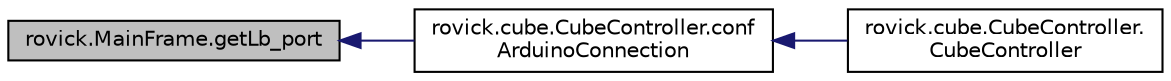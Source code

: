digraph "rovick.MainFrame.getLb_port"
{
  edge [fontname="Helvetica",fontsize="10",labelfontname="Helvetica",labelfontsize="10"];
  node [fontname="Helvetica",fontsize="10",shape=record];
  rankdir="LR";
  Node9 [label="rovick.MainFrame.getLb_port",height=0.2,width=0.4,color="black", fillcolor="grey75", style="filled", fontcolor="black"];
  Node9 -> Node10 [dir="back",color="midnightblue",fontsize="10",style="solid",fontname="Helvetica"];
  Node10 [label="rovick.cube.CubeController.conf\lArduinoConnection",height=0.2,width=0.4,color="black", fillcolor="white", style="filled",URL="$classrovick_1_1cube_1_1_cube_controller.html#a598607922771c1744e2ce04686b09a6a"];
  Node10 -> Node11 [dir="back",color="midnightblue",fontsize="10",style="solid",fontname="Helvetica"];
  Node11 [label="rovick.cube.CubeController.\lCubeController",height=0.2,width=0.4,color="black", fillcolor="white", style="filled",URL="$classrovick_1_1cube_1_1_cube_controller.html#aef64e6eaeb0b44ad2f23383398bfca7f"];
}
